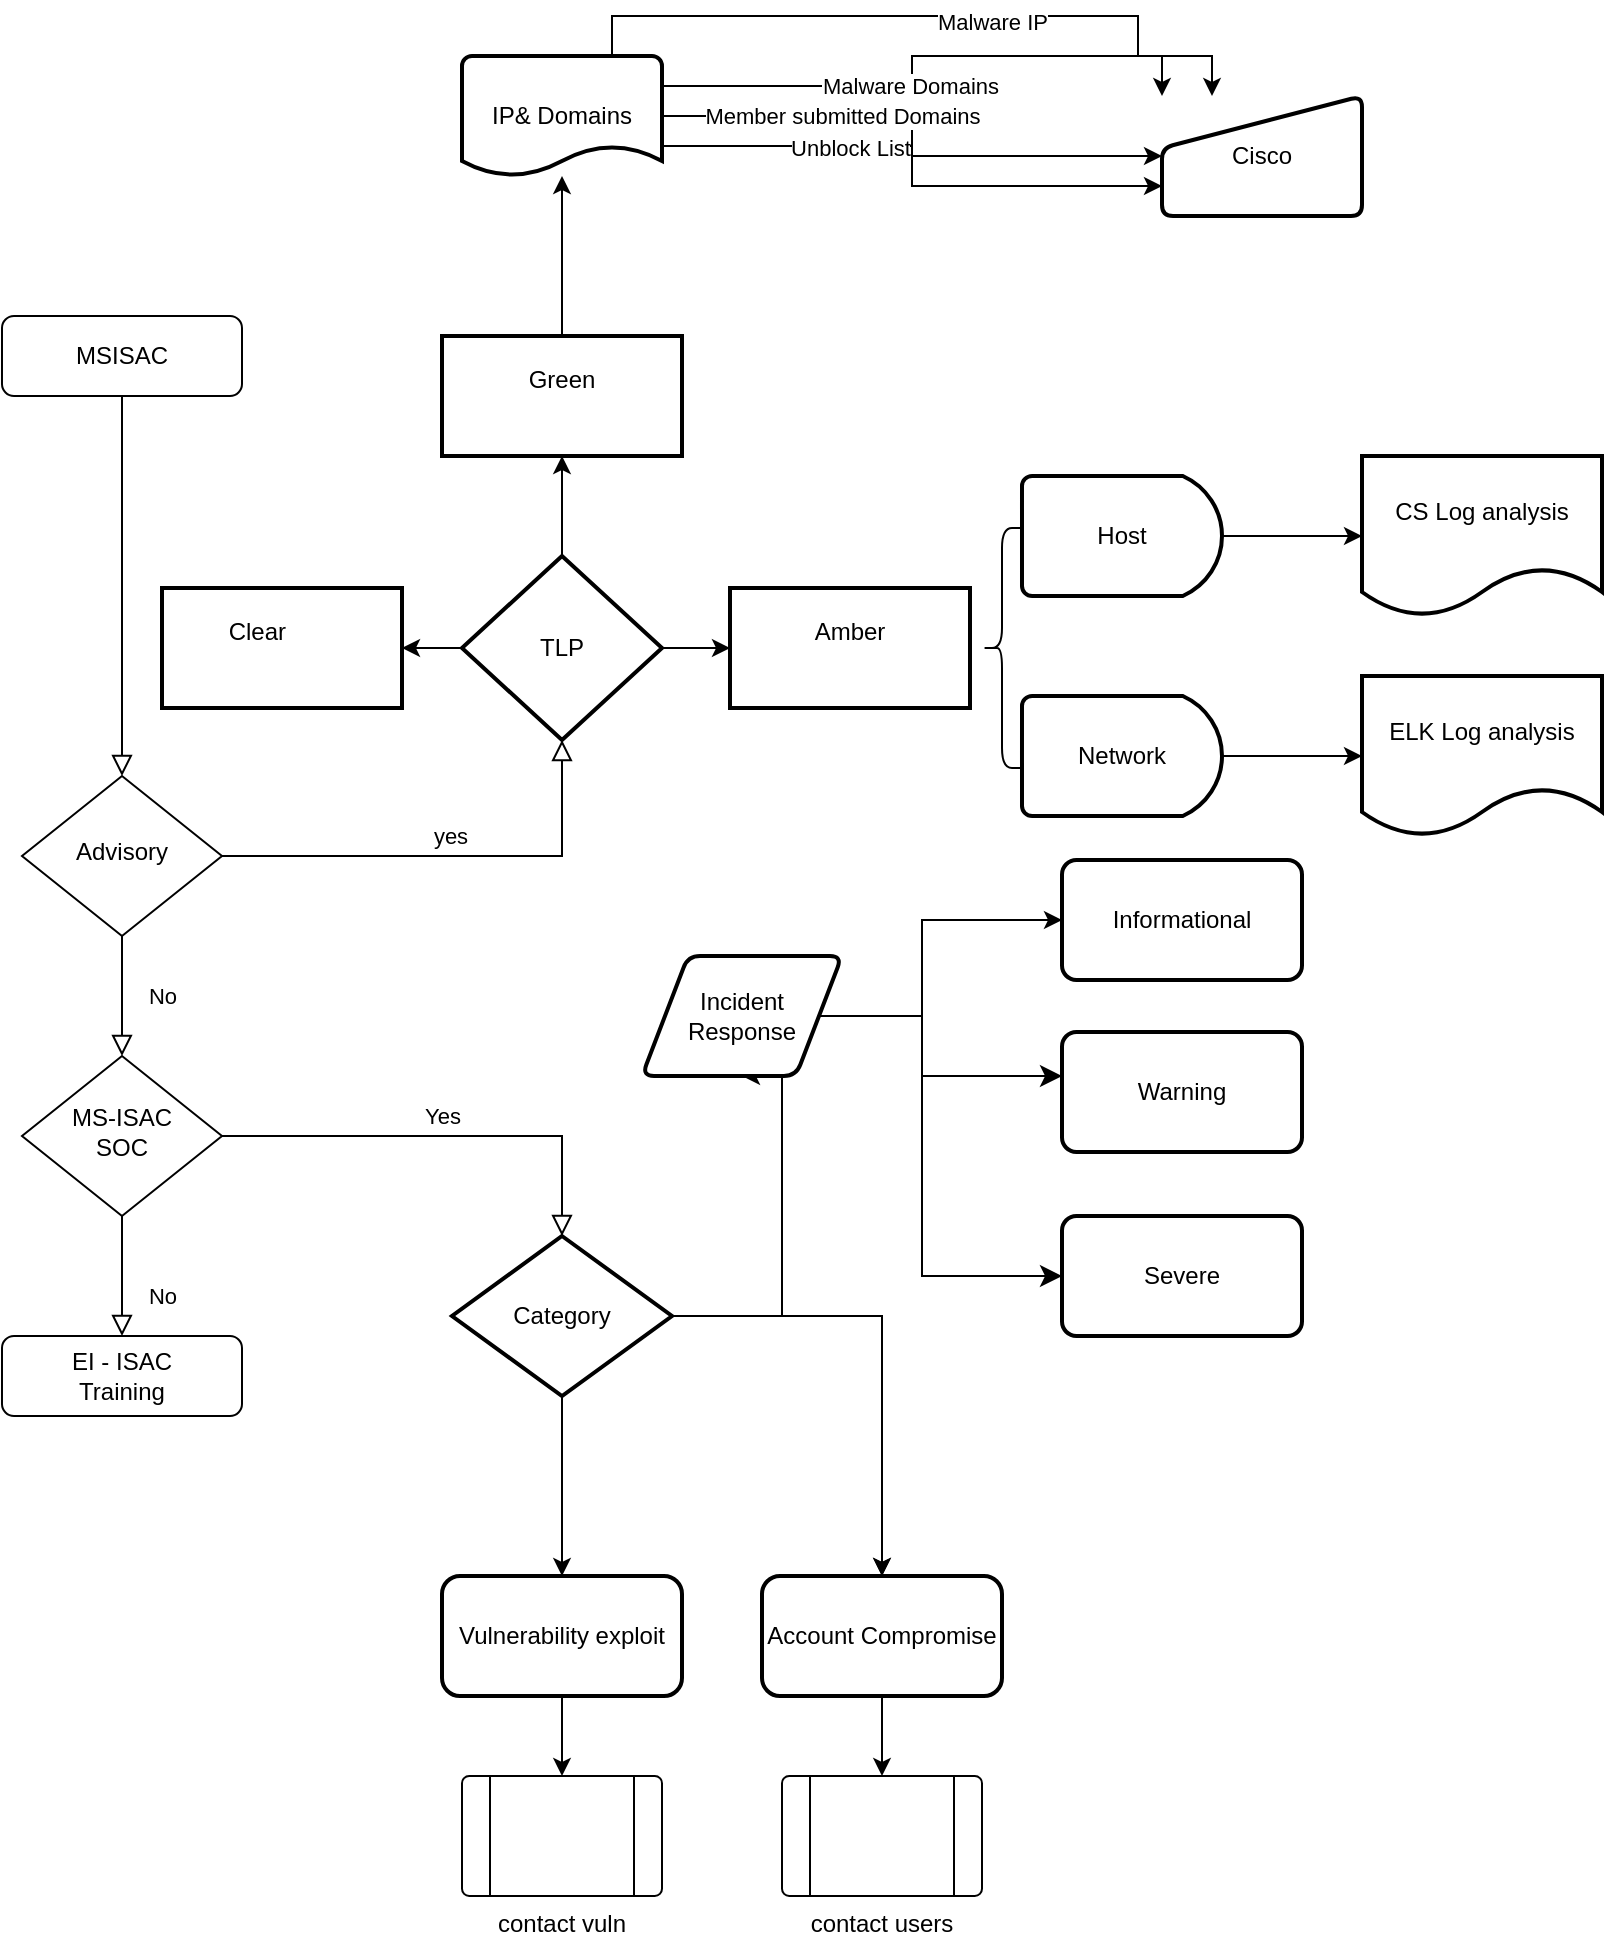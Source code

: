 <mxfile version="21.6.5" type="github">
  <diagram id="C5RBs43oDa-KdzZeNtuy" name="Page-1">
    <mxGraphModel dx="1434" dy="1943" grid="1" gridSize="10" guides="1" tooltips="1" connect="1" arrows="1" fold="1" page="1" pageScale="1" pageWidth="827" pageHeight="1169" math="0" shadow="0">
      <root>
        <mxCell id="WIyWlLk6GJQsqaUBKTNV-0" />
        <mxCell id="WIyWlLk6GJQsqaUBKTNV-1" parent="WIyWlLk6GJQsqaUBKTNV-0" />
        <mxCell id="WIyWlLk6GJQsqaUBKTNV-2" value="" style="rounded=0;html=1;jettySize=auto;orthogonalLoop=1;fontSize=11;endArrow=block;endFill=0;endSize=8;strokeWidth=1;shadow=0;labelBackgroundColor=none;edgeStyle=orthogonalEdgeStyle;" parent="WIyWlLk6GJQsqaUBKTNV-1" source="WIyWlLk6GJQsqaUBKTNV-3" target="WIyWlLk6GJQsqaUBKTNV-6" edge="1">
          <mxGeometry relative="1" as="geometry" />
        </mxCell>
        <mxCell id="WIyWlLk6GJQsqaUBKTNV-3" value="MSISAC " style="rounded=1;whiteSpace=wrap;html=1;fontSize=12;glass=0;strokeWidth=1;shadow=0;" parent="WIyWlLk6GJQsqaUBKTNV-1" vertex="1">
          <mxGeometry x="50" y="-80" width="120" height="40" as="geometry" />
        </mxCell>
        <mxCell id="WIyWlLk6GJQsqaUBKTNV-4" value="No" style="rounded=0;html=1;jettySize=auto;orthogonalLoop=1;fontSize=11;endArrow=block;endFill=0;endSize=8;strokeWidth=1;shadow=0;labelBackgroundColor=none;edgeStyle=orthogonalEdgeStyle;" parent="WIyWlLk6GJQsqaUBKTNV-1" source="WIyWlLk6GJQsqaUBKTNV-6" target="WIyWlLk6GJQsqaUBKTNV-10" edge="1">
          <mxGeometry y="20" relative="1" as="geometry">
            <mxPoint as="offset" />
          </mxGeometry>
        </mxCell>
        <mxCell id="WIyWlLk6GJQsqaUBKTNV-5" value="yes" style="edgeStyle=orthogonalEdgeStyle;rounded=0;html=1;jettySize=auto;orthogonalLoop=1;fontSize=11;endArrow=block;endFill=0;endSize=8;strokeWidth=1;shadow=0;labelBackgroundColor=none;" parent="WIyWlLk6GJQsqaUBKTNV-1" source="WIyWlLk6GJQsqaUBKTNV-6" target="WIyWlLk6GJQsqaUBKTNV-7" edge="1">
          <mxGeometry y="10" relative="1" as="geometry">
            <mxPoint as="offset" />
          </mxGeometry>
        </mxCell>
        <mxCell id="WIyWlLk6GJQsqaUBKTNV-6" value="Advisory " style="rhombus;whiteSpace=wrap;html=1;shadow=0;fontFamily=Helvetica;fontSize=12;align=center;strokeWidth=1;spacing=6;spacingTop=-4;" parent="WIyWlLk6GJQsqaUBKTNV-1" vertex="1">
          <mxGeometry x="60" y="150" width="100" height="80" as="geometry" />
        </mxCell>
        <mxCell id="SXRWceZyZXSWCd43gUxl-40" value="" style="edgeStyle=orthogonalEdgeStyle;rounded=0;orthogonalLoop=1;jettySize=auto;html=1;" parent="WIyWlLk6GJQsqaUBKTNV-1" source="WIyWlLk6GJQsqaUBKTNV-7" target="SXRWceZyZXSWCd43gUxl-9" edge="1">
          <mxGeometry relative="1" as="geometry" />
        </mxCell>
        <mxCell id="SXRWceZyZXSWCd43gUxl-41" value="" style="edgeStyle=orthogonalEdgeStyle;rounded=0;orthogonalLoop=1;jettySize=auto;html=1;" parent="WIyWlLk6GJQsqaUBKTNV-1" source="WIyWlLk6GJQsqaUBKTNV-7" target="SXRWceZyZXSWCd43gUxl-11" edge="1">
          <mxGeometry relative="1" as="geometry" />
        </mxCell>
        <mxCell id="SXRWceZyZXSWCd43gUxl-42" value="" style="edgeStyle=orthogonalEdgeStyle;rounded=0;orthogonalLoop=1;jettySize=auto;html=1;" parent="WIyWlLk6GJQsqaUBKTNV-1" source="WIyWlLk6GJQsqaUBKTNV-7" target="SXRWceZyZXSWCd43gUxl-13" edge="1">
          <mxGeometry relative="1" as="geometry" />
        </mxCell>
        <mxCell id="WIyWlLk6GJQsqaUBKTNV-7" value="TLP " style="rounded=1;whiteSpace=wrap;html=1;fontSize=12;glass=0;strokeWidth=2;shadow=0;shape=mxgraph.flowchart.decision;" parent="WIyWlLk6GJQsqaUBKTNV-1" vertex="1">
          <mxGeometry x="280" y="40" width="100" height="92" as="geometry" />
        </mxCell>
        <mxCell id="WIyWlLk6GJQsqaUBKTNV-8" value="No" style="rounded=0;html=1;jettySize=auto;orthogonalLoop=1;fontSize=11;endArrow=block;endFill=0;endSize=8;strokeWidth=1;shadow=0;labelBackgroundColor=none;edgeStyle=orthogonalEdgeStyle;" parent="WIyWlLk6GJQsqaUBKTNV-1" source="WIyWlLk6GJQsqaUBKTNV-10" target="WIyWlLk6GJQsqaUBKTNV-11" edge="1">
          <mxGeometry x="0.333" y="20" relative="1" as="geometry">
            <mxPoint as="offset" />
          </mxGeometry>
        </mxCell>
        <mxCell id="WIyWlLk6GJQsqaUBKTNV-9" value="Yes" style="edgeStyle=orthogonalEdgeStyle;rounded=0;html=1;jettySize=auto;orthogonalLoop=1;fontSize=11;endArrow=block;endFill=0;endSize=8;strokeWidth=1;shadow=0;labelBackgroundColor=none;" parent="WIyWlLk6GJQsqaUBKTNV-1" source="WIyWlLk6GJQsqaUBKTNV-10" target="WIyWlLk6GJQsqaUBKTNV-12" edge="1">
          <mxGeometry y="10" relative="1" as="geometry">
            <mxPoint as="offset" />
          </mxGeometry>
        </mxCell>
        <mxCell id="WIyWlLk6GJQsqaUBKTNV-10" value="&lt;div&gt;MS-ISAC &lt;br&gt;&lt;/div&gt;&lt;div&gt;SOC &lt;br&gt;&lt;/div&gt;" style="rhombus;whiteSpace=wrap;html=1;shadow=0;fontFamily=Helvetica;fontSize=12;align=center;strokeWidth=1;spacing=6;spacingTop=-4;" parent="WIyWlLk6GJQsqaUBKTNV-1" vertex="1">
          <mxGeometry x="60" y="290" width="100" height="80" as="geometry" />
        </mxCell>
        <mxCell id="WIyWlLk6GJQsqaUBKTNV-11" value="&lt;div&gt;EI - ISAC &lt;br&gt;&lt;/div&gt;&lt;div&gt;Training &lt;br&gt;&lt;/div&gt;" style="rounded=1;whiteSpace=wrap;html=1;fontSize=12;glass=0;strokeWidth=1;shadow=0;" parent="WIyWlLk6GJQsqaUBKTNV-1" vertex="1">
          <mxGeometry x="50" y="430" width="120" height="40" as="geometry" />
        </mxCell>
        <mxCell id="SXRWceZyZXSWCd43gUxl-17" value="" style="edgeStyle=orthogonalEdgeStyle;rounded=0;orthogonalLoop=1;jettySize=auto;html=1;" parent="WIyWlLk6GJQsqaUBKTNV-1" source="WIyWlLk6GJQsqaUBKTNV-12" target="SXRWceZyZXSWCd43gUxl-16" edge="1">
          <mxGeometry relative="1" as="geometry" />
        </mxCell>
        <mxCell id="SXRWceZyZXSWCd43gUxl-19" value="" style="edgeStyle=orthogonalEdgeStyle;rounded=0;orthogonalLoop=1;jettySize=auto;html=1;" parent="WIyWlLk6GJQsqaUBKTNV-1" source="WIyWlLk6GJQsqaUBKTNV-12" target="SXRWceZyZXSWCd43gUxl-18" edge="1">
          <mxGeometry relative="1" as="geometry" />
        </mxCell>
        <mxCell id="SXRWceZyZXSWCd43gUxl-21" value="" style="edgeStyle=orthogonalEdgeStyle;rounded=0;orthogonalLoop=1;jettySize=auto;html=1;" parent="WIyWlLk6GJQsqaUBKTNV-1" source="WIyWlLk6GJQsqaUBKTNV-12" target="SXRWceZyZXSWCd43gUxl-16" edge="1">
          <mxGeometry relative="1" as="geometry" />
        </mxCell>
        <mxCell id="SXRWceZyZXSWCd43gUxl-22" style="edgeStyle=orthogonalEdgeStyle;rounded=0;orthogonalLoop=1;jettySize=auto;html=1;exitX=1;exitY=0.5;exitDx=0;exitDy=0;exitPerimeter=0;entryX=0.5;entryY=1;entryDx=0;entryDy=0;" parent="WIyWlLk6GJQsqaUBKTNV-1" source="WIyWlLk6GJQsqaUBKTNV-12" target="SXRWceZyZXSWCd43gUxl-23" edge="1">
          <mxGeometry relative="1" as="geometry">
            <mxPoint x="420" y="330" as="targetPoint" />
            <Array as="points">
              <mxPoint x="440" y="420" />
              <mxPoint x="440" y="300" />
            </Array>
          </mxGeometry>
        </mxCell>
        <mxCell id="WIyWlLk6GJQsqaUBKTNV-12" value="Category" style="rounded=1;whiteSpace=wrap;html=1;fontSize=12;glass=0;strokeWidth=2;shadow=0;shape=mxgraph.flowchart.decision;" parent="WIyWlLk6GJQsqaUBKTNV-1" vertex="1">
          <mxGeometry x="275" y="380" width="110" height="80" as="geometry" />
        </mxCell>
        <mxCell id="SXRWceZyZXSWCd43gUxl-9" value="Clear &lt;span style=&quot;white-space: pre;&quot;&gt;&#x9;&lt;/span&gt;" style="whiteSpace=wrap;html=1;verticalAlign=top;strokeWidth=2;labelBackgroundColor=default;spacingTop=8;" parent="WIyWlLk6GJQsqaUBKTNV-1" vertex="1">
          <mxGeometry x="130" y="56" width="120" height="60" as="geometry" />
        </mxCell>
        <mxCell id="XPrcIIM_zlbopIxsgHZ1-1" value="" style="edgeStyle=orthogonalEdgeStyle;rounded=0;orthogonalLoop=1;jettySize=auto;html=1;" edge="1" parent="WIyWlLk6GJQsqaUBKTNV-1" source="SXRWceZyZXSWCd43gUxl-11" target="XPrcIIM_zlbopIxsgHZ1-0">
          <mxGeometry relative="1" as="geometry" />
        </mxCell>
        <mxCell id="SXRWceZyZXSWCd43gUxl-11" value="Green" style="whiteSpace=wrap;html=1;verticalAlign=top;strokeWidth=2;labelBackgroundColor=default;spacingTop=8;" parent="WIyWlLk6GJQsqaUBKTNV-1" vertex="1">
          <mxGeometry x="270" y="-70" width="120" height="60" as="geometry" />
        </mxCell>
        <mxCell id="SXRWceZyZXSWCd43gUxl-13" value="Amber " style="whiteSpace=wrap;html=1;verticalAlign=top;strokeWidth=2;labelBackgroundColor=default;spacingTop=8;" parent="WIyWlLk6GJQsqaUBKTNV-1" vertex="1">
          <mxGeometry x="414" y="56" width="120" height="60" as="geometry" />
        </mxCell>
        <mxCell id="XPrcIIM_zlbopIxsgHZ1-26" value="" style="edgeStyle=orthogonalEdgeStyle;rounded=0;orthogonalLoop=1;jettySize=auto;html=1;" edge="1" parent="WIyWlLk6GJQsqaUBKTNV-1" source="SXRWceZyZXSWCd43gUxl-16" target="XPrcIIM_zlbopIxsgHZ1-25">
          <mxGeometry relative="1" as="geometry" />
        </mxCell>
        <mxCell id="SXRWceZyZXSWCd43gUxl-16" value="Account Compromise " style="whiteSpace=wrap;html=1;rounded=1;glass=0;strokeWidth=2;shadow=0;" parent="WIyWlLk6GJQsqaUBKTNV-1" vertex="1">
          <mxGeometry x="430" y="550" width="120" height="60" as="geometry" />
        </mxCell>
        <mxCell id="XPrcIIM_zlbopIxsgHZ1-28" value="" style="edgeStyle=orthogonalEdgeStyle;rounded=0;orthogonalLoop=1;jettySize=auto;html=1;" edge="1" parent="WIyWlLk6GJQsqaUBKTNV-1" source="SXRWceZyZXSWCd43gUxl-18" target="XPrcIIM_zlbopIxsgHZ1-27">
          <mxGeometry relative="1" as="geometry" />
        </mxCell>
        <mxCell id="SXRWceZyZXSWCd43gUxl-18" value="Vulnerability exploit " style="whiteSpace=wrap;html=1;rounded=1;glass=0;strokeWidth=2;shadow=0;" parent="WIyWlLk6GJQsqaUBKTNV-1" vertex="1">
          <mxGeometry x="270" y="550" width="120" height="60" as="geometry" />
        </mxCell>
        <mxCell id="SXRWceZyZXSWCd43gUxl-32" value="" style="edgeStyle=orthogonalEdgeStyle;rounded=0;orthogonalLoop=1;jettySize=auto;html=1;" parent="WIyWlLk6GJQsqaUBKTNV-1" source="SXRWceZyZXSWCd43gUxl-23" target="SXRWceZyZXSWCd43gUxl-31" edge="1">
          <mxGeometry relative="1" as="geometry">
            <Array as="points">
              <mxPoint x="510" y="270" />
              <mxPoint x="510" y="222" />
            </Array>
          </mxGeometry>
        </mxCell>
        <mxCell id="SXRWceZyZXSWCd43gUxl-23" value="Incident Response " style="shape=parallelogram;html=1;strokeWidth=2;perimeter=parallelogramPerimeter;whiteSpace=wrap;rounded=1;arcSize=12;size=0.23;" parent="WIyWlLk6GJQsqaUBKTNV-1" vertex="1">
          <mxGeometry x="370" y="240" width="100" height="60" as="geometry" />
        </mxCell>
        <mxCell id="SXRWceZyZXSWCd43gUxl-31" value="Informational " style="whiteSpace=wrap;html=1;strokeWidth=2;rounded=1;arcSize=12;" parent="WIyWlLk6GJQsqaUBKTNV-1" vertex="1">
          <mxGeometry x="580" y="192" width="120" height="60" as="geometry" />
        </mxCell>
        <mxCell id="SXRWceZyZXSWCd43gUxl-35" value="" style="edgeStyle=elbowEdgeStyle;elbow=horizontal;endArrow=classic;html=1;curved=0;rounded=0;endSize=8;startSize=8;" parent="WIyWlLk6GJQsqaUBKTNV-1" edge="1">
          <mxGeometry width="50" height="50" relative="1" as="geometry">
            <mxPoint x="510" y="270" as="sourcePoint" />
            <mxPoint x="580" y="300" as="targetPoint" />
            <Array as="points">
              <mxPoint x="510" y="290" />
            </Array>
          </mxGeometry>
        </mxCell>
        <mxCell id="SXRWceZyZXSWCd43gUxl-36" value="Warning " style="whiteSpace=wrap;html=1;strokeWidth=2;rounded=1;arcSize=12;" parent="WIyWlLk6GJQsqaUBKTNV-1" vertex="1">
          <mxGeometry x="580" y="278" width="120" height="60" as="geometry" />
        </mxCell>
        <mxCell id="SXRWceZyZXSWCd43gUxl-37" value="Severe" style="whiteSpace=wrap;html=1;strokeWidth=2;rounded=1;arcSize=12;" parent="WIyWlLk6GJQsqaUBKTNV-1" vertex="1">
          <mxGeometry x="580" y="370" width="120" height="60" as="geometry" />
        </mxCell>
        <mxCell id="SXRWceZyZXSWCd43gUxl-38" value="" style="edgeStyle=elbowEdgeStyle;elbow=horizontal;endArrow=classic;html=1;curved=0;rounded=0;endSize=8;startSize=8;entryX=0;entryY=0.5;entryDx=0;entryDy=0;" parent="WIyWlLk6GJQsqaUBKTNV-1" target="SXRWceZyZXSWCd43gUxl-37" edge="1">
          <mxGeometry width="50" height="50" relative="1" as="geometry">
            <mxPoint x="510" y="270" as="sourcePoint" />
            <mxPoint x="560" y="380" as="targetPoint" />
            <Array as="points">
              <mxPoint x="510" y="330" />
            </Array>
          </mxGeometry>
        </mxCell>
        <mxCell id="XPrcIIM_zlbopIxsgHZ1-2" style="edgeStyle=orthogonalEdgeStyle;rounded=0;orthogonalLoop=1;jettySize=auto;html=1;exitX=0.75;exitY=0;exitDx=0;exitDy=0;exitPerimeter=0;entryX=0.25;entryY=0;entryDx=0;entryDy=0;" edge="1" parent="WIyWlLk6GJQsqaUBKTNV-1" source="XPrcIIM_zlbopIxsgHZ1-0" target="XPrcIIM_zlbopIxsgHZ1-14">
          <mxGeometry relative="1" as="geometry">
            <mxPoint x="618" y="-208.02" as="targetPoint" />
            <Array as="points">
              <mxPoint x="355" y="-230" />
              <mxPoint x="618" y="-230" />
              <mxPoint x="618" y="-210" />
            </Array>
          </mxGeometry>
        </mxCell>
        <mxCell id="XPrcIIM_zlbopIxsgHZ1-3" value="Malware IP " style="edgeLabel;html=1;align=center;verticalAlign=middle;resizable=0;points=[];" vertex="1" connectable="0" parent="XPrcIIM_zlbopIxsgHZ1-2">
          <mxGeometry x="0.165" y="-3" relative="1" as="geometry">
            <mxPoint as="offset" />
          </mxGeometry>
        </mxCell>
        <mxCell id="XPrcIIM_zlbopIxsgHZ1-4" style="edgeStyle=orthogonalEdgeStyle;rounded=0;orthogonalLoop=1;jettySize=auto;html=1;exitX=1;exitY=0.25;exitDx=0;exitDy=0;exitPerimeter=0;entryX=0;entryY=0;entryDx=0;entryDy=0;" edge="1" parent="WIyWlLk6GJQsqaUBKTNV-1" source="XPrcIIM_zlbopIxsgHZ1-0" target="XPrcIIM_zlbopIxsgHZ1-14">
          <mxGeometry relative="1" as="geometry">
            <mxPoint x="600.63" y="-191.811" as="targetPoint" />
          </mxGeometry>
        </mxCell>
        <mxCell id="XPrcIIM_zlbopIxsgHZ1-7" value="Malware Domains" style="edgeLabel;html=1;align=center;verticalAlign=middle;resizable=0;points=[];" vertex="1" connectable="0" parent="XPrcIIM_zlbopIxsgHZ1-4">
          <mxGeometry x="-0.131" relative="1" as="geometry">
            <mxPoint as="offset" />
          </mxGeometry>
        </mxCell>
        <mxCell id="XPrcIIM_zlbopIxsgHZ1-5" style="edgeStyle=orthogonalEdgeStyle;rounded=0;orthogonalLoop=1;jettySize=auto;html=1;exitX=1;exitY=0.5;exitDx=0;exitDy=0;exitPerimeter=0;entryX=0;entryY=0.5;entryDx=0;entryDy=0;" edge="1" parent="WIyWlLk6GJQsqaUBKTNV-1" source="XPrcIIM_zlbopIxsgHZ1-0" target="XPrcIIM_zlbopIxsgHZ1-14">
          <mxGeometry relative="1" as="geometry">
            <mxPoint x="590" y="-180" as="targetPoint" />
          </mxGeometry>
        </mxCell>
        <mxCell id="XPrcIIM_zlbopIxsgHZ1-8" value="Member submitted Domains" style="edgeLabel;html=1;align=center;verticalAlign=middle;resizable=0;points=[];" vertex="1" connectable="0" parent="XPrcIIM_zlbopIxsgHZ1-5">
          <mxGeometry x="-0.329" y="-2" relative="1" as="geometry">
            <mxPoint x="-1" y="-2" as="offset" />
          </mxGeometry>
        </mxCell>
        <mxCell id="XPrcIIM_zlbopIxsgHZ1-10" style="edgeStyle=orthogonalEdgeStyle;rounded=0;orthogonalLoop=1;jettySize=auto;html=1;exitX=1;exitY=0.75;exitDx=0;exitDy=0;exitPerimeter=0;entryX=0;entryY=0.75;entryDx=0;entryDy=0;" edge="1" parent="WIyWlLk6GJQsqaUBKTNV-1" source="XPrcIIM_zlbopIxsgHZ1-0" target="XPrcIIM_zlbopIxsgHZ1-14">
          <mxGeometry relative="1" as="geometry">
            <mxPoint x="600.63" y="-168.189" as="targetPoint" />
          </mxGeometry>
        </mxCell>
        <mxCell id="XPrcIIM_zlbopIxsgHZ1-11" value="Unblock List " style="edgeLabel;html=1;align=center;verticalAlign=middle;resizable=0;points=[];" vertex="1" connectable="0" parent="XPrcIIM_zlbopIxsgHZ1-10">
          <mxGeometry x="-0.302" y="-1" relative="1" as="geometry">
            <mxPoint as="offset" />
          </mxGeometry>
        </mxCell>
        <mxCell id="XPrcIIM_zlbopIxsgHZ1-0" value="IP&amp;amp; Domains " style="strokeWidth=2;html=1;shape=mxgraph.flowchart.document2;whiteSpace=wrap;size=0.25;" vertex="1" parent="WIyWlLk6GJQsqaUBKTNV-1">
          <mxGeometry x="280" y="-210" width="100" height="60" as="geometry" />
        </mxCell>
        <mxCell id="XPrcIIM_zlbopIxsgHZ1-14" value="Cisco" style="shape=manualInput;html=1;strokeWidth=2;whiteSpace=wrap;rounded=1;arcSize=11;size=26;" vertex="1" parent="WIyWlLk6GJQsqaUBKTNV-1">
          <mxGeometry x="630" y="-190" width="100" height="60" as="geometry" />
        </mxCell>
        <mxCell id="XPrcIIM_zlbopIxsgHZ1-15" value="" style="shape=curlyBracket;whiteSpace=wrap;html=1;rounded=1;labelPosition=left;verticalLabelPosition=middle;align=right;verticalAlign=middle;" vertex="1" parent="WIyWlLk6GJQsqaUBKTNV-1">
          <mxGeometry x="540" y="26" width="20" height="120" as="geometry" />
        </mxCell>
        <mxCell id="XPrcIIM_zlbopIxsgHZ1-30" value="" style="edgeStyle=orthogonalEdgeStyle;rounded=0;orthogonalLoop=1;jettySize=auto;html=1;" edge="1" parent="WIyWlLk6GJQsqaUBKTNV-1" source="XPrcIIM_zlbopIxsgHZ1-18" target="XPrcIIM_zlbopIxsgHZ1-29">
          <mxGeometry relative="1" as="geometry" />
        </mxCell>
        <mxCell id="XPrcIIM_zlbopIxsgHZ1-18" value="Host " style="strokeWidth=2;html=1;shape=mxgraph.flowchart.delay;whiteSpace=wrap;" vertex="1" parent="WIyWlLk6GJQsqaUBKTNV-1">
          <mxGeometry x="560" width="100" height="60" as="geometry" />
        </mxCell>
        <mxCell id="XPrcIIM_zlbopIxsgHZ1-32" value="" style="edgeStyle=orthogonalEdgeStyle;rounded=0;orthogonalLoop=1;jettySize=auto;html=1;" edge="1" parent="WIyWlLk6GJQsqaUBKTNV-1" source="XPrcIIM_zlbopIxsgHZ1-24" target="XPrcIIM_zlbopIxsgHZ1-31">
          <mxGeometry relative="1" as="geometry" />
        </mxCell>
        <mxCell id="XPrcIIM_zlbopIxsgHZ1-24" value="Network" style="strokeWidth=2;html=1;shape=mxgraph.flowchart.delay;whiteSpace=wrap;" vertex="1" parent="WIyWlLk6GJQsqaUBKTNV-1">
          <mxGeometry x="560" y="110" width="100" height="60" as="geometry" />
        </mxCell>
        <mxCell id="XPrcIIM_zlbopIxsgHZ1-25" value="contact users" style="verticalLabelPosition=bottom;verticalAlign=top;html=1;shape=process;whiteSpace=wrap;rounded=1;size=0.14;arcSize=6;" vertex="1" parent="WIyWlLk6GJQsqaUBKTNV-1">
          <mxGeometry x="440" y="650" width="100" height="60" as="geometry" />
        </mxCell>
        <mxCell id="XPrcIIM_zlbopIxsgHZ1-27" value="contact vuln" style="verticalLabelPosition=bottom;verticalAlign=top;html=1;shape=process;whiteSpace=wrap;rounded=1;size=0.14;arcSize=6;" vertex="1" parent="WIyWlLk6GJQsqaUBKTNV-1">
          <mxGeometry x="280" y="650" width="100" height="60" as="geometry" />
        </mxCell>
        <mxCell id="XPrcIIM_zlbopIxsgHZ1-29" value="CS Log analysis " style="shape=document;whiteSpace=wrap;html=1;boundedLbl=1;strokeWidth=2;" vertex="1" parent="WIyWlLk6GJQsqaUBKTNV-1">
          <mxGeometry x="730" y="-10" width="120" height="80" as="geometry" />
        </mxCell>
        <mxCell id="XPrcIIM_zlbopIxsgHZ1-31" value="ELK Log analysis" style="shape=document;whiteSpace=wrap;html=1;boundedLbl=1;strokeWidth=2;" vertex="1" parent="WIyWlLk6GJQsqaUBKTNV-1">
          <mxGeometry x="730" y="100" width="120" height="80" as="geometry" />
        </mxCell>
      </root>
    </mxGraphModel>
  </diagram>
</mxfile>
